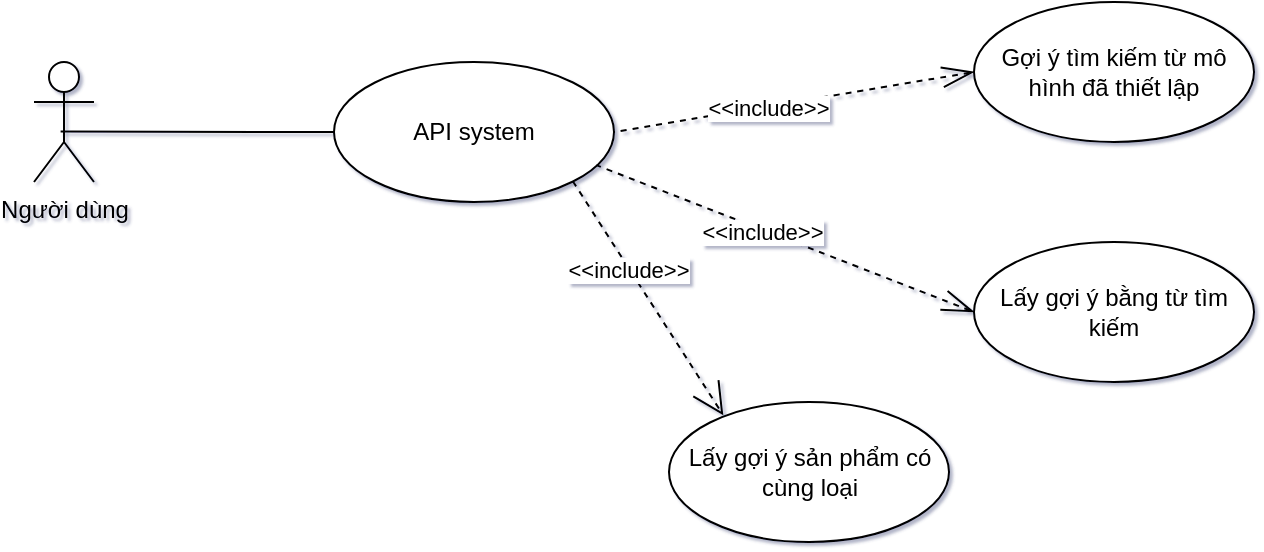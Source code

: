 <mxfile>
    <diagram id="6cJYtw-8DhUDxnNoCuvN" name="Page-1">
        <mxGraphModel dx="1020" dy="700" grid="1" gridSize="10" guides="1" tooltips="1" connect="1" arrows="1" fold="1" page="1" pageScale="1" pageWidth="850" pageHeight="1100" math="0" shadow="1">
            <root>
                <mxCell id="0"/>
                <mxCell id="1" parent="0"/>
                <mxCell id="5" style="edgeStyle=none;html=1;exitX=0.444;exitY=0.58;exitDx=0;exitDy=0;exitPerimeter=0;entryX=0;entryY=0.5;entryDx=0;entryDy=0;endArrow=none;endFill=0;" parent="1" source="2" target="4" edge="1">
                    <mxGeometry relative="1" as="geometry"/>
                </mxCell>
                <mxCell id="2" value="Người dùng" style="shape=umlActor;verticalLabelPosition=bottom;verticalAlign=top;html=1;" parent="1" vertex="1">
                    <mxGeometry x="50" y="80" width="30" height="60" as="geometry"/>
                </mxCell>
                <mxCell id="20" style="edgeStyle=none;curved=1;rounded=0;orthogonalLoop=1;jettySize=auto;html=1;exitX=1;exitY=1;exitDx=0;exitDy=0;entryX=0.194;entryY=0.095;entryDx=0;entryDy=0;entryPerimeter=0;endArrow=open;startSize=14;endSize=14;sourcePerimeterSpacing=8;targetPerimeterSpacing=8;dashed=1;endFill=0;" parent="1" source="4" target="19" edge="1">
                    <mxGeometry relative="1" as="geometry"/>
                </mxCell>
                <mxCell id="21" value="&amp;lt;&amp;lt;include&amp;gt;&amp;gt;" style="edgeLabel;html=1;align=center;verticalAlign=middle;resizable=0;points=[];" parent="20" vertex="1" connectable="0">
                    <mxGeometry x="-0.256" y="-1" relative="1" as="geometry">
                        <mxPoint as="offset"/>
                    </mxGeometry>
                </mxCell>
                <mxCell id="4" value="API system" style="ellipse;whiteSpace=wrap;html=1;" parent="1" vertex="1">
                    <mxGeometry x="200" y="80" width="140" height="70" as="geometry"/>
                </mxCell>
                <mxCell id="11" style="edgeStyle=none;curved=1;rounded=0;orthogonalLoop=1;jettySize=auto;html=1;exitX=0;exitY=0.5;exitDx=0;exitDy=0;entryX=1;entryY=0.5;entryDx=0;entryDy=0;endArrow=none;startSize=14;endSize=14;sourcePerimeterSpacing=8;targetPerimeterSpacing=8;endFill=0;startArrow=openThin;startFill=0;dashed=1;" parent="1" source="10" target="4" edge="1">
                    <mxGeometry relative="1" as="geometry"/>
                </mxCell>
                <mxCell id="22" value="&amp;lt;&amp;lt;include&amp;gt;&amp;gt;" style="edgeLabel;html=1;align=center;verticalAlign=middle;resizable=0;points=[];" parent="11" vertex="1" connectable="0">
                    <mxGeometry x="0.151" relative="1" as="geometry">
                        <mxPoint as="offset"/>
                    </mxGeometry>
                </mxCell>
                <mxCell id="10" value="Gợi ý tìm kiếm từ mô hình đã thiết lập" style="ellipse;whiteSpace=wrap;html=1;" parent="1" vertex="1">
                    <mxGeometry x="520" y="50" width="140" height="70" as="geometry"/>
                </mxCell>
                <mxCell id="13" value="Lấy gợi ý bằng từ tìm kiếm" style="ellipse;whiteSpace=wrap;html=1;" parent="1" vertex="1">
                    <mxGeometry x="520" y="170" width="140" height="70" as="geometry"/>
                </mxCell>
                <mxCell id="15" style="edgeStyle=none;curved=1;rounded=0;orthogonalLoop=1;jettySize=auto;html=1;exitX=0;exitY=0.5;exitDx=0;exitDy=0;endArrow=none;startSize=14;endSize=14;sourcePerimeterSpacing=8;targetPerimeterSpacing=8;endFill=0;startArrow=openThin;startFill=0;dashed=1;entryX=0.937;entryY=0.737;entryDx=0;entryDy=0;entryPerimeter=0;" parent="1" source="13" target="4" edge="1">
                    <mxGeometry relative="1" as="geometry">
                        <mxPoint x="370" y="170" as="sourcePoint"/>
                        <mxPoint x="190" y="200" as="targetPoint"/>
                    </mxGeometry>
                </mxCell>
                <mxCell id="23" value="&amp;lt;&amp;lt;include&amp;gt;&amp;gt;" style="edgeLabel;html=1;align=center;verticalAlign=middle;resizable=0;points=[];" parent="15" vertex="1" connectable="0">
                    <mxGeometry x="0.122" y="1" relative="1" as="geometry">
                        <mxPoint as="offset"/>
                    </mxGeometry>
                </mxCell>
                <mxCell id="19" value="Lấy gợi ý sản phẩm có cùng loại" style="ellipse;whiteSpace=wrap;html=1;" parent="1" vertex="1">
                    <mxGeometry x="367.5" y="250" width="140" height="70" as="geometry"/>
                </mxCell>
            </root>
        </mxGraphModel>
    </diagram>
</mxfile>